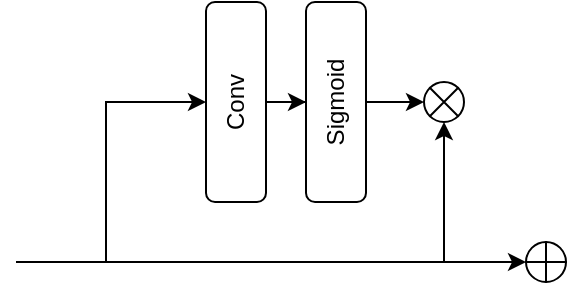 <mxfile version="26.0.16">
  <diagram name="第 1 页" id="dFjqJ3ufOm5zdUFOWp8d">
    <mxGraphModel dx="261" dy="154" grid="1" gridSize="10" guides="1" tooltips="1" connect="1" arrows="1" fold="1" page="1" pageScale="1" pageWidth="827" pageHeight="1169" math="0" shadow="0">
      <root>
        <mxCell id="0" />
        <mxCell id="1" parent="0" />
        <mxCell id="VULZsUDI7530gcFNgRtK-7" style="edgeStyle=orthogonalEdgeStyle;rounded=0;orthogonalLoop=1;jettySize=auto;html=1;entryX=0;entryY=0.5;entryDx=0;entryDy=0;" edge="1" parent="1" source="VULZsUDI7530gcFNgRtK-1" target="VULZsUDI7530gcFNgRtK-2">
          <mxGeometry relative="1" as="geometry" />
        </mxCell>
        <mxCell id="VULZsUDI7530gcFNgRtK-1" value="Conv" style="rounded=1;whiteSpace=wrap;html=1;horizontal=0;" vertex="1" parent="1">
          <mxGeometry x="170" y="800" width="30" height="100" as="geometry" />
        </mxCell>
        <mxCell id="VULZsUDI7530gcFNgRtK-8" style="edgeStyle=orthogonalEdgeStyle;rounded=0;orthogonalLoop=1;jettySize=auto;html=1;entryX=0;entryY=0.5;entryDx=0;entryDy=0;" edge="1" parent="1" source="VULZsUDI7530gcFNgRtK-2" target="VULZsUDI7530gcFNgRtK-3">
          <mxGeometry relative="1" as="geometry" />
        </mxCell>
        <mxCell id="VULZsUDI7530gcFNgRtK-2" value="Sigmoid" style="rounded=1;whiteSpace=wrap;html=1;horizontal=0;" vertex="1" parent="1">
          <mxGeometry x="220" y="800" width="30" height="100" as="geometry" />
        </mxCell>
        <mxCell id="VULZsUDI7530gcFNgRtK-5" value="" style="endArrow=classic;html=1;rounded=0;entryX=0;entryY=0.5;entryDx=0;entryDy=0;" edge="1" parent="1" target="VULZsUDI7530gcFNgRtK-15">
          <mxGeometry width="50" height="50" relative="1" as="geometry">
            <mxPoint x="75" y="930" as="sourcePoint" />
            <mxPoint x="320" y="930" as="targetPoint" />
          </mxGeometry>
        </mxCell>
        <mxCell id="VULZsUDI7530gcFNgRtK-6" value="" style="endArrow=classic;html=1;rounded=0;entryX=0;entryY=0.5;entryDx=0;entryDy=0;" edge="1" parent="1" target="VULZsUDI7530gcFNgRtK-1">
          <mxGeometry width="50" height="50" relative="1" as="geometry">
            <mxPoint x="120" y="930" as="sourcePoint" />
            <mxPoint x="390" y="850" as="targetPoint" />
            <Array as="points">
              <mxPoint x="120" y="850" />
            </Array>
          </mxGeometry>
        </mxCell>
        <mxCell id="VULZsUDI7530gcFNgRtK-11" value="" style="group;aspect=fixed;" vertex="1" connectable="0" parent="1">
          <mxGeometry x="279" y="840" width="20" height="20" as="geometry" />
        </mxCell>
        <mxCell id="VULZsUDI7530gcFNgRtK-3" value="" style="ellipse;whiteSpace=wrap;html=1;aspect=fixed;" vertex="1" parent="VULZsUDI7530gcFNgRtK-11">
          <mxGeometry width="20.0" height="20.0" as="geometry" />
        </mxCell>
        <mxCell id="VULZsUDI7530gcFNgRtK-10" value="" style="shape=umlDestroy;whiteSpace=wrap;html=1;strokeWidth=1;targetShapes=umlLifeline;" vertex="1" parent="VULZsUDI7530gcFNgRtK-11">
          <mxGeometry x="2.667" y="2.667" width="14.667" height="14.667" as="geometry" />
        </mxCell>
        <mxCell id="VULZsUDI7530gcFNgRtK-13" style="rounded=0;orthogonalLoop=1;jettySize=auto;html=1;entryX=0.5;entryY=1;entryDx=0;entryDy=0;" edge="1" parent="1" target="VULZsUDI7530gcFNgRtK-3">
          <mxGeometry relative="1" as="geometry">
            <mxPoint x="289" y="930" as="sourcePoint" />
            <mxPoint x="289" y="860" as="targetPoint" />
          </mxGeometry>
        </mxCell>
        <mxCell id="VULZsUDI7530gcFNgRtK-15" value="" style="ellipse;whiteSpace=wrap;html=1;aspect=fixed;" vertex="1" parent="1">
          <mxGeometry x="330" y="920" width="20.0" height="20.0" as="geometry" />
        </mxCell>
        <mxCell id="VULZsUDI7530gcFNgRtK-16" value="" style="shape=umlDestroy;whiteSpace=wrap;html=1;strokeWidth=1;targetShapes=umlLifeline;rotation=45;" vertex="1" parent="1">
          <mxGeometry x="332.667" y="922.667" width="14.667" height="14.667" as="geometry" />
        </mxCell>
      </root>
    </mxGraphModel>
  </diagram>
</mxfile>
